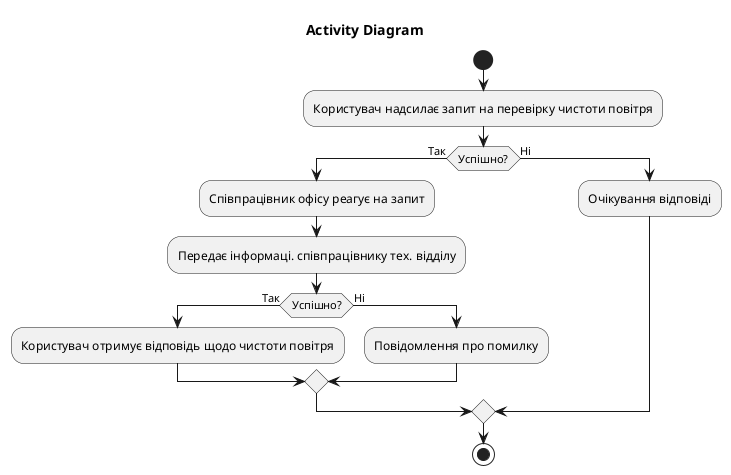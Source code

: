 @startuml
title Activity Diagram 

start
:Користувач надсилає запит на перевірку чистоти повітря;
if (Успішно?) then (Так)
  :Співпрацівник офісу реагує на запит;
  :Передає інформаці. співпрацівнику тех. відділу;
  if (Успішно?) then (Так)
    :Користувач отримує відповідь щодо чистоти повітря;
  else (Ні)
    :Повідомлення про помилку;
  endif
else (Ні)
  :Очікування відповіді;
endif
stop

@enduml